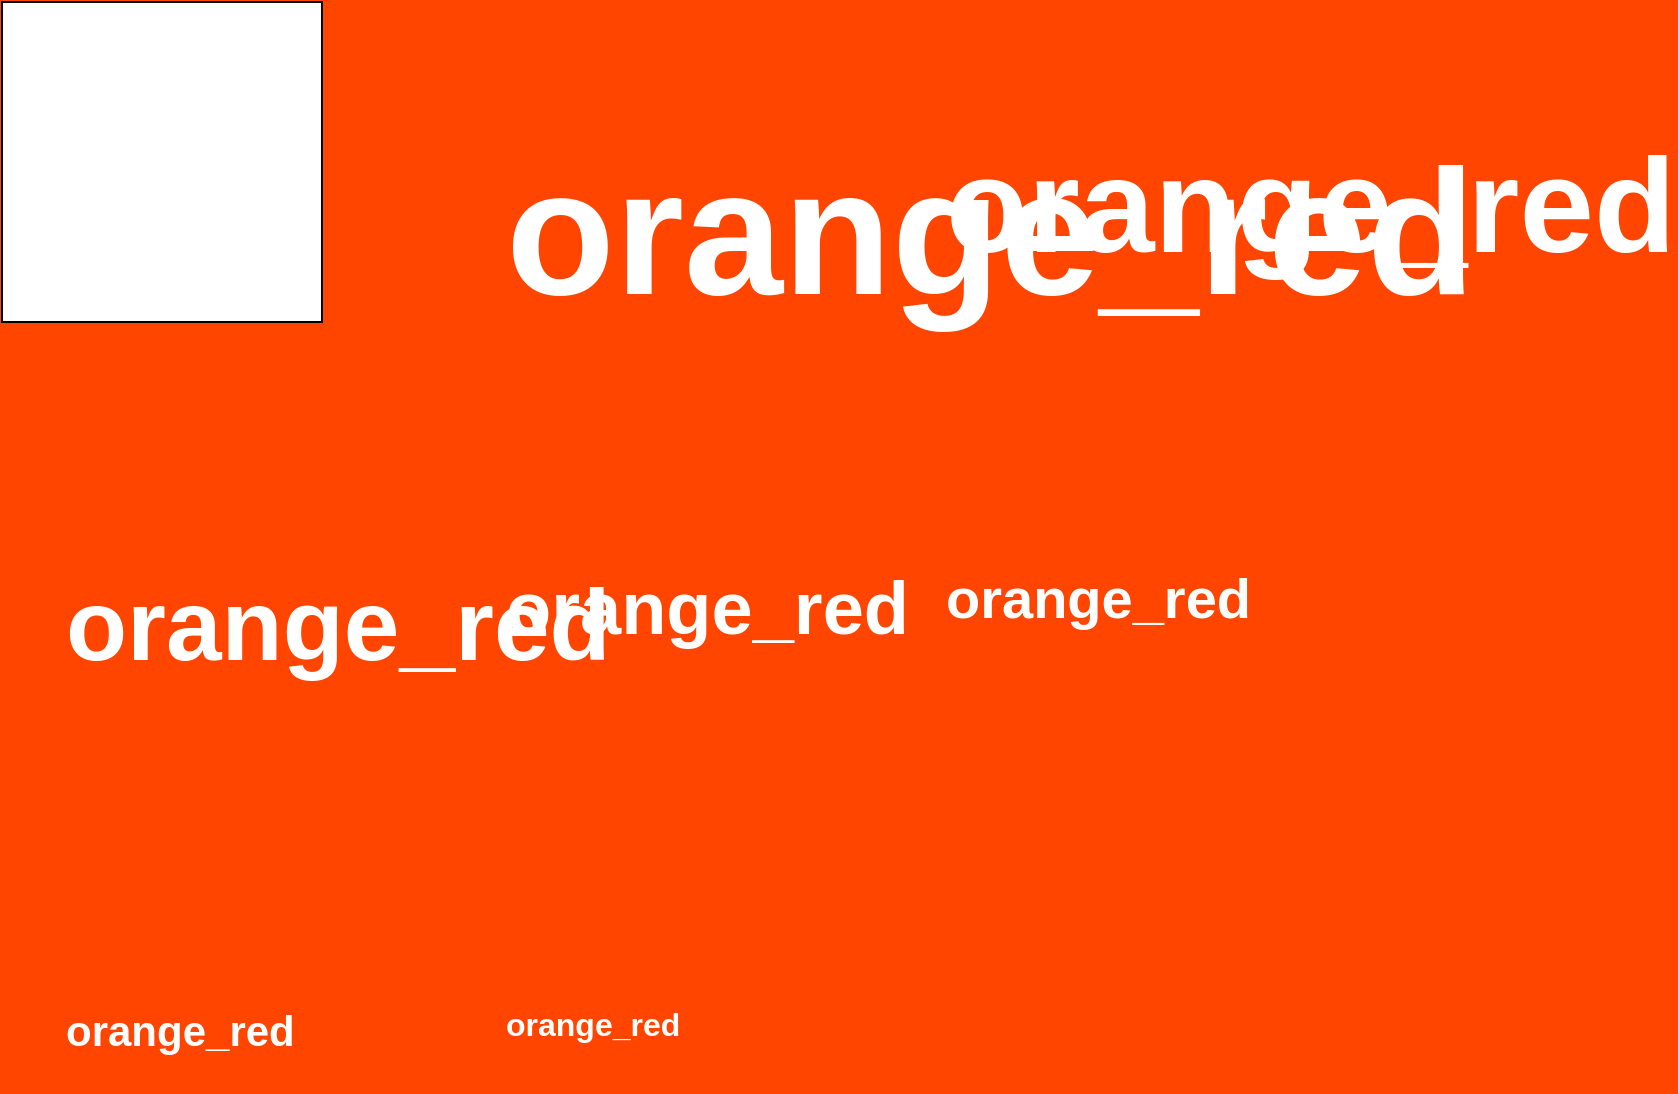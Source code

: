 <mxfile>
  <diagram id="oaX" name="orange_red">
    <mxGraphModel dx="0" dy="0" background="#FF4500" grid="0" gridSize="10" guides="1" tooltips="1" connect="1" arrows="1" fold="1" page="1" pageScale="1" pageWidth="1169" pageHeight="827" math="0" shadow="0">
      <root>
        <mxCell id="page_root_oaX" parent="oaX"/>
        <mxCell id="node_root_oaX" parent="page_root_oaX"/>
        <mxCell id="oaX-2" value="" style="whiteSpace=wrap;html=1;fillColor=#ffffff;strokeColor=#000000;fontColor=#000000" vertex="1" parent="node_root_oaX">
          <mxGeometry x="30" y="30" width="160" height="160" as="geometry"/>
        </mxCell>
        <mxCell id="oaX-3" value="orange_red" style="whiteSpace=wrap;html=1;fontColor=#FFFFFF;text;fontSize=89;fontStyle=1;fillColor=none" vertex="1" parent="node_root_oaX">
          <mxGeometry x="280" y="85" width="100" height="50" as="geometry"/>
        </mxCell>
        <mxCell id="oaX-4" value="orange_red" style="whiteSpace=wrap;html=1;fontColor=#FFFFFF;text;fontSize=67;fontStyle=1;fillColor=none" vertex="1" parent="node_root_oaX">
          <mxGeometry x="500" y="85" width="100" height="50" as="geometry"/>
        </mxCell>
        <mxCell id="oaX-5" value="orange_red" style="whiteSpace=wrap;html=1;fontColor=#FFFFFF;text;fontSize=50;fontStyle=1;fillColor=none" vertex="1" parent="node_root_oaX">
          <mxGeometry x="60" y="305" width="100" height="50" as="geometry"/>
        </mxCell>
        <mxCell id="oaX-6" value="orange_red" style="whiteSpace=wrap;html=1;fontColor=#FFFFFF;text;fontSize=37;fontStyle=1;fillColor=none" vertex="1" parent="node_root_oaX">
          <mxGeometry x="280" y="305" width="100" height="50" as="geometry"/>
        </mxCell>
        <mxCell id="oaX-7" value="orange_red" style="whiteSpace=wrap;html=1;fontColor=#FFFFFF;text;fontSize=28;fontStyle=1;fillColor=none" vertex="1" parent="node_root_oaX">
          <mxGeometry x="500" y="305" width="100" height="50" as="geometry"/>
        </mxCell>
        <mxCell id="oaX-8" value="orange_red" style="whiteSpace=wrap;html=1;fontColor=#FFFFFF;text;fontSize=21;fontStyle=1;fillColor=none" vertex="1" parent="node_root_oaX">
          <mxGeometry x="60" y="525" width="100" height="50" as="geometry"/>
        </mxCell>
        <mxCell id="oaX-9" value="orange_red" style="whiteSpace=wrap;html=1;fontColor=#FFFFFF;text;fontSize=16;fontStyle=1;fillColor=none" vertex="1" parent="node_root_oaX">
          <mxGeometry x="280" y="525" width="100" height="50" as="geometry"/>
        </mxCell>
      </root>
    </mxGraphModel>
  </diagram>
  <diagram id="4Hm" name="tomato">
    <mxGraphModel dx="0" dy="0" background="#FF6347" grid="0" gridSize="10" guides="1" tooltips="1" connect="1" arrows="1" fold="1" page="1" pageScale="1" pageWidth="1169" pageHeight="827" math="0" shadow="0">
      <root>
        <mxCell id="page_root_4Hm" parent="4Hm"/>
        <mxCell id="node_root_4Hm" parent="page_root_4Hm"/>
        <mxCell id="4Hm-2" value="" style="whiteSpace=wrap;html=1;fillColor=#ffffff;strokeColor=#000000;fontColor=#000000" vertex="1" parent="node_root_4Hm">
          <mxGeometry x="30" y="30" width="160" height="160" as="geometry"/>
        </mxCell>
        <mxCell id="4Hm-3" value="tomato" style="whiteSpace=wrap;html=1;fontColor=#FFFFFF;text;fontSize=89;fontStyle=1;fillColor=none" vertex="1" parent="node_root_4Hm">
          <mxGeometry x="280" y="85" width="100" height="50" as="geometry"/>
        </mxCell>
        <mxCell id="4Hm-4" value="tomato" style="whiteSpace=wrap;html=1;fontColor=#FFFFFF;text;fontSize=67;fontStyle=1;fillColor=none" vertex="1" parent="node_root_4Hm">
          <mxGeometry x="500" y="85" width="100" height="50" as="geometry"/>
        </mxCell>
        <mxCell id="4Hm-5" value="tomato" style="whiteSpace=wrap;html=1;fontColor=#FFFFFF;text;fontSize=50;fontStyle=1;fillColor=none" vertex="1" parent="node_root_4Hm">
          <mxGeometry x="60" y="305" width="100" height="50" as="geometry"/>
        </mxCell>
        <mxCell id="4Hm-6" value="tomato" style="whiteSpace=wrap;html=1;fontColor=#FFFFFF;text;fontSize=37;fontStyle=1;fillColor=none" vertex="1" parent="node_root_4Hm">
          <mxGeometry x="280" y="305" width="100" height="50" as="geometry"/>
        </mxCell>
        <mxCell id="4Hm-7" value="tomato" style="whiteSpace=wrap;html=1;fontColor=#FFFFFF;text;fontSize=28;fontStyle=1;fillColor=none" vertex="1" parent="node_root_4Hm">
          <mxGeometry x="500" y="305" width="100" height="50" as="geometry"/>
        </mxCell>
        <mxCell id="4Hm-8" value="tomato" style="whiteSpace=wrap;html=1;fontColor=#FFFFFF;text;fontSize=21;fontStyle=1;fillColor=none" vertex="1" parent="node_root_4Hm">
          <mxGeometry x="60" y="525" width="100" height="50" as="geometry"/>
        </mxCell>
        <mxCell id="4Hm-9" value="tomato" style="whiteSpace=wrap;html=1;fontColor=#FFFFFF;text;fontSize=16;fontStyle=1;fillColor=none" vertex="1" parent="node_root_4Hm">
          <mxGeometry x="280" y="525" width="100" height="50" as="geometry"/>
        </mxCell>
      </root>
    </mxGraphModel>
  </diagram>
  <diagram id="BJd" name="hot_pink">
    <mxGraphModel dx="0" dy="0" background="#FF69B4" grid="0" gridSize="10" guides="1" tooltips="1" connect="1" arrows="1" fold="1" page="1" pageScale="1" pageWidth="1169" pageHeight="827" math="0" shadow="0">
      <root>
        <mxCell id="page_root_BJd" parent="BJd"/>
        <mxCell id="node_root_BJd" parent="page_root_BJd"/>
        <mxCell id="BJd-2" value="" style="whiteSpace=wrap;html=1;fillColor=#ffffff;strokeColor=#000000;fontColor=#000000" vertex="1" parent="node_root_BJd">
          <mxGeometry x="30" y="30" width="160" height="160" as="geometry"/>
        </mxCell>
        <mxCell id="BJd-3" value="hot_pink" style="whiteSpace=wrap;html=1;fontColor=#1F2D3D;text;fontSize=89;fontStyle=1;fillColor=none" vertex="1" parent="node_root_BJd">
          <mxGeometry x="280" y="85" width="100" height="50" as="geometry"/>
        </mxCell>
        <mxCell id="BJd-4" value="hot_pink" style="whiteSpace=wrap;html=1;fontColor=#1F2D3D;text;fontSize=67;fontStyle=1;fillColor=none" vertex="1" parent="node_root_BJd">
          <mxGeometry x="500" y="85" width="100" height="50" as="geometry"/>
        </mxCell>
        <mxCell id="BJd-5" value="hot_pink" style="whiteSpace=wrap;html=1;fontColor=#1F2D3D;text;fontSize=50;fontStyle=1;fillColor=none" vertex="1" parent="node_root_BJd">
          <mxGeometry x="60" y="305" width="100" height="50" as="geometry"/>
        </mxCell>
        <mxCell id="BJd-6" value="hot_pink" style="whiteSpace=wrap;html=1;fontColor=#1F2D3D;text;fontSize=37;fontStyle=1;fillColor=none" vertex="1" parent="node_root_BJd">
          <mxGeometry x="280" y="305" width="100" height="50" as="geometry"/>
        </mxCell>
        <mxCell id="BJd-7" value="hot_pink" style="whiteSpace=wrap;html=1;fontColor=#1F2D3D;text;fontSize=28;fontStyle=1;fillColor=none" vertex="1" parent="node_root_BJd">
          <mxGeometry x="500" y="305" width="100" height="50" as="geometry"/>
        </mxCell>
        <mxCell id="BJd-8" value="hot_pink" style="whiteSpace=wrap;html=1;fontColor=#1F2D3D;text;fontSize=21;fontStyle=1;fillColor=none" vertex="1" parent="node_root_BJd">
          <mxGeometry x="60" y="525" width="100" height="50" as="geometry"/>
        </mxCell>
        <mxCell id="BJd-9" value="hot_pink" style="whiteSpace=wrap;html=1;fontColor=#1F2D3D;text;fontSize=16;fontStyle=1;fillColor=none" vertex="1" parent="node_root_BJd">
          <mxGeometry x="280" y="525" width="100" height="50" as="geometry"/>
        </mxCell>
      </root>
    </mxGraphModel>
  </diagram>
  <diagram id="Llu" name="coral">
    <mxGraphModel dx="0" dy="0" background="#FF7F50" grid="0" gridSize="10" guides="1" tooltips="1" connect="1" arrows="1" fold="1" page="1" pageScale="1" pageWidth="1169" pageHeight="827" math="0" shadow="0">
      <root>
        <mxCell id="page_root_Llu" parent="Llu"/>
        <mxCell id="node_root_Llu" parent="page_root_Llu"/>
        <mxCell id="Llu-2" value="" style="whiteSpace=wrap;html=1;fillColor=#ffffff;strokeColor=#000000;fontColor=#000000" vertex="1" parent="node_root_Llu">
          <mxGeometry x="30" y="30" width="160" height="160" as="geometry"/>
        </mxCell>
        <mxCell id="Llu-3" value="coral" style="whiteSpace=wrap;html=1;fontColor=#1F2D3D;text;fontSize=89;fontStyle=1;fillColor=none" vertex="1" parent="node_root_Llu">
          <mxGeometry x="280" y="85" width="100" height="50" as="geometry"/>
        </mxCell>
        <mxCell id="Llu-4" value="coral" style="whiteSpace=wrap;html=1;fontColor=#1F2D3D;text;fontSize=67;fontStyle=1;fillColor=none" vertex="1" parent="node_root_Llu">
          <mxGeometry x="500" y="85" width="100" height="50" as="geometry"/>
        </mxCell>
        <mxCell id="Llu-5" value="coral" style="whiteSpace=wrap;html=1;fontColor=#1F2D3D;text;fontSize=50;fontStyle=1;fillColor=none" vertex="1" parent="node_root_Llu">
          <mxGeometry x="60" y="305" width="100" height="50" as="geometry"/>
        </mxCell>
        <mxCell id="Llu-6" value="coral" style="whiteSpace=wrap;html=1;fontColor=#1F2D3D;text;fontSize=37;fontStyle=1;fillColor=none" vertex="1" parent="node_root_Llu">
          <mxGeometry x="280" y="305" width="100" height="50" as="geometry"/>
        </mxCell>
        <mxCell id="Llu-7" value="coral" style="whiteSpace=wrap;html=1;fontColor=#1F2D3D;text;fontSize=28;fontStyle=1;fillColor=none" vertex="1" parent="node_root_Llu">
          <mxGeometry x="500" y="305" width="100" height="50" as="geometry"/>
        </mxCell>
        <mxCell id="Llu-8" value="coral" style="whiteSpace=wrap;html=1;fontColor=#1F2D3D;text;fontSize=21;fontStyle=1;fillColor=none" vertex="1" parent="node_root_Llu">
          <mxGeometry x="60" y="525" width="100" height="50" as="geometry"/>
        </mxCell>
        <mxCell id="Llu-9" value="coral" style="whiteSpace=wrap;html=1;fontColor=#1F2D3D;text;fontSize=16;fontStyle=1;fillColor=none" vertex="1" parent="node_root_Llu">
          <mxGeometry x="280" y="525" width="100" height="50" as="geometry"/>
        </mxCell>
      </root>
    </mxGraphModel>
  </diagram>
  <diagram id="zty" name="dark_orange">
    <mxGraphModel dx="0" dy="0" background="#FF8C00" grid="0" gridSize="10" guides="1" tooltips="1" connect="1" arrows="1" fold="1" page="1" pageScale="1" pageWidth="1169" pageHeight="827" math="0" shadow="0">
      <root>
        <mxCell id="page_root_zty" parent="zty"/>
        <mxCell id="node_root_zty" parent="page_root_zty"/>
        <mxCell id="zty-2" value="" style="whiteSpace=wrap;html=1;fillColor=#ffffff;strokeColor=#000000;fontColor=#000000" vertex="1" parent="node_root_zty">
          <mxGeometry x="30" y="30" width="160" height="160" as="geometry"/>
        </mxCell>
        <mxCell id="zty-3" value="dark_orange" style="whiteSpace=wrap;html=1;fontColor=#1F2D3D;text;fontSize=89;fontStyle=1;fillColor=none" vertex="1" parent="node_root_zty">
          <mxGeometry x="280" y="85" width="100" height="50" as="geometry"/>
        </mxCell>
        <mxCell id="zty-4" value="dark_orange" style="whiteSpace=wrap;html=1;fontColor=#1F2D3D;text;fontSize=67;fontStyle=1;fillColor=none" vertex="1" parent="node_root_zty">
          <mxGeometry x="500" y="85" width="100" height="50" as="geometry"/>
        </mxCell>
        <mxCell id="zty-5" value="dark_orange" style="whiteSpace=wrap;html=1;fontColor=#1F2D3D;text;fontSize=50;fontStyle=1;fillColor=none" vertex="1" parent="node_root_zty">
          <mxGeometry x="60" y="305" width="100" height="50" as="geometry"/>
        </mxCell>
        <mxCell id="zty-6" value="dark_orange" style="whiteSpace=wrap;html=1;fontColor=#1F2D3D;text;fontSize=37;fontStyle=1;fillColor=none" vertex="1" parent="node_root_zty">
          <mxGeometry x="280" y="305" width="100" height="50" as="geometry"/>
        </mxCell>
        <mxCell id="zty-7" value="dark_orange" style="whiteSpace=wrap;html=1;fontColor=#1F2D3D;text;fontSize=28;fontStyle=1;fillColor=none" vertex="1" parent="node_root_zty">
          <mxGeometry x="500" y="305" width="100" height="50" as="geometry"/>
        </mxCell>
        <mxCell id="zty-8" value="dark_orange" style="whiteSpace=wrap;html=1;fontColor=#1F2D3D;text;fontSize=21;fontStyle=1;fillColor=none" vertex="1" parent="node_root_zty">
          <mxGeometry x="60" y="525" width="100" height="50" as="geometry"/>
        </mxCell>
        <mxCell id="zty-9" value="dark_orange" style="whiteSpace=wrap;html=1;fontColor=#1F2D3D;text;fontSize=16;fontStyle=1;fillColor=none" vertex="1" parent="node_root_zty">
          <mxGeometry x="280" y="525" width="100" height="50" as="geometry"/>
        </mxCell>
      </root>
    </mxGraphModel>
  </diagram>
  <diagram id="ghJ" name="light_salmon">
    <mxGraphModel dx="0" dy="0" background="#FFA07A" grid="0" gridSize="10" guides="1" tooltips="1" connect="1" arrows="1" fold="1" page="1" pageScale="1" pageWidth="1169" pageHeight="827" math="0" shadow="0">
      <root>
        <mxCell id="page_root_ghJ" parent="ghJ"/>
        <mxCell id="node_root_ghJ" parent="page_root_ghJ"/>
        <mxCell id="ghJ-2" value="" style="whiteSpace=wrap;html=1;fillColor=#ffffff;strokeColor=#000000;fontColor=#000000" vertex="1" parent="node_root_ghJ">
          <mxGeometry x="30" y="30" width="160" height="160" as="geometry"/>
        </mxCell>
        <mxCell id="ghJ-3" value="light_salmon" style="whiteSpace=wrap;html=1;fontColor=#1F2D3D;text;fontSize=89;fontStyle=1;fillColor=none" vertex="1" parent="node_root_ghJ">
          <mxGeometry x="280" y="85" width="100" height="50" as="geometry"/>
        </mxCell>
        <mxCell id="ghJ-4" value="light_salmon" style="whiteSpace=wrap;html=1;fontColor=#1F2D3D;text;fontSize=67;fontStyle=1;fillColor=none" vertex="1" parent="node_root_ghJ">
          <mxGeometry x="500" y="85" width="100" height="50" as="geometry"/>
        </mxCell>
        <mxCell id="ghJ-5" value="light_salmon" style="whiteSpace=wrap;html=1;fontColor=#1F2D3D;text;fontSize=50;fontStyle=1;fillColor=none" vertex="1" parent="node_root_ghJ">
          <mxGeometry x="60" y="305" width="100" height="50" as="geometry"/>
        </mxCell>
        <mxCell id="ghJ-6" value="light_salmon" style="whiteSpace=wrap;html=1;fontColor=#1F2D3D;text;fontSize=37;fontStyle=1;fillColor=none" vertex="1" parent="node_root_ghJ">
          <mxGeometry x="280" y="305" width="100" height="50" as="geometry"/>
        </mxCell>
        <mxCell id="ghJ-7" value="light_salmon" style="whiteSpace=wrap;html=1;fontColor=#1F2D3D;text;fontSize=28;fontStyle=1;fillColor=none" vertex="1" parent="node_root_ghJ">
          <mxGeometry x="500" y="305" width="100" height="50" as="geometry"/>
        </mxCell>
        <mxCell id="ghJ-8" value="light_salmon" style="whiteSpace=wrap;html=1;fontColor=#1F2D3D;text;fontSize=21;fontStyle=1;fillColor=none" vertex="1" parent="node_root_ghJ">
          <mxGeometry x="60" y="525" width="100" height="50" as="geometry"/>
        </mxCell>
        <mxCell id="ghJ-9" value="light_salmon" style="whiteSpace=wrap;html=1;fontColor=#1F2D3D;text;fontSize=16;fontStyle=1;fillColor=none" vertex="1" parent="node_root_ghJ">
          <mxGeometry x="280" y="525" width="100" height="50" as="geometry"/>
        </mxCell>
      </root>
    </mxGraphModel>
  </diagram>
  <diagram id="9f7" name="orange">
    <mxGraphModel dx="0" dy="0" background="#FFA500" grid="0" gridSize="10" guides="1" tooltips="1" connect="1" arrows="1" fold="1" page="1" pageScale="1" pageWidth="1169" pageHeight="827" math="0" shadow="0">
      <root>
        <mxCell id="page_root_9f7" parent="9f7"/>
        <mxCell id="node_root_9f7" parent="page_root_9f7"/>
        <mxCell id="9f7-2" value="" style="whiteSpace=wrap;html=1;fillColor=#ffffff;strokeColor=#000000;fontColor=#000000" vertex="1" parent="node_root_9f7">
          <mxGeometry x="30" y="30" width="160" height="160" as="geometry"/>
        </mxCell>
        <mxCell id="9f7-3" value="orange" style="whiteSpace=wrap;html=1;fontColor=#1F2D3D;text;fontSize=89;fontStyle=1;fillColor=none" vertex="1" parent="node_root_9f7">
          <mxGeometry x="280" y="85" width="100" height="50" as="geometry"/>
        </mxCell>
        <mxCell id="9f7-4" value="orange" style="whiteSpace=wrap;html=1;fontColor=#1F2D3D;text;fontSize=67;fontStyle=1;fillColor=none" vertex="1" parent="node_root_9f7">
          <mxGeometry x="500" y="85" width="100" height="50" as="geometry"/>
        </mxCell>
        <mxCell id="9f7-5" value="orange" style="whiteSpace=wrap;html=1;fontColor=#1F2D3D;text;fontSize=50;fontStyle=1;fillColor=none" vertex="1" parent="node_root_9f7">
          <mxGeometry x="60" y="305" width="100" height="50" as="geometry"/>
        </mxCell>
        <mxCell id="9f7-6" value="orange" style="whiteSpace=wrap;html=1;fontColor=#1F2D3D;text;fontSize=37;fontStyle=1;fillColor=none" vertex="1" parent="node_root_9f7">
          <mxGeometry x="280" y="305" width="100" height="50" as="geometry"/>
        </mxCell>
        <mxCell id="9f7-7" value="orange" style="whiteSpace=wrap;html=1;fontColor=#1F2D3D;text;fontSize=28;fontStyle=1;fillColor=none" vertex="1" parent="node_root_9f7">
          <mxGeometry x="500" y="305" width="100" height="50" as="geometry"/>
        </mxCell>
        <mxCell id="9f7-8" value="orange" style="whiteSpace=wrap;html=1;fontColor=#1F2D3D;text;fontSize=21;fontStyle=1;fillColor=none" vertex="1" parent="node_root_9f7">
          <mxGeometry x="60" y="525" width="100" height="50" as="geometry"/>
        </mxCell>
        <mxCell id="9f7-9" value="orange" style="whiteSpace=wrap;html=1;fontColor=#1F2D3D;text;fontSize=16;fontStyle=1;fillColor=none" vertex="1" parent="node_root_9f7">
          <mxGeometry x="280" y="525" width="100" height="50" as="geometry"/>
        </mxCell>
      </root>
    </mxGraphModel>
  </diagram>
  <diagram id="9Lg" name="light_pink">
    <mxGraphModel dx="0" dy="0" background="#FFB6C1" grid="0" gridSize="10" guides="1" tooltips="1" connect="1" arrows="1" fold="1" page="1" pageScale="1" pageWidth="1169" pageHeight="827" math="0" shadow="0">
      <root>
        <mxCell id="page_root_9Lg" parent="9Lg"/>
        <mxCell id="node_root_9Lg" parent="page_root_9Lg"/>
        <mxCell id="9Lg-2" value="" style="whiteSpace=wrap;html=1;fillColor=#ffffff;strokeColor=#000000;fontColor=#000000" vertex="1" parent="node_root_9Lg">
          <mxGeometry x="30" y="30" width="160" height="160" as="geometry"/>
        </mxCell>
        <mxCell id="9Lg-3" value="light_pink" style="whiteSpace=wrap;html=1;fontColor=#1F2D3D;text;fontSize=89;fontStyle=1;fillColor=none" vertex="1" parent="node_root_9Lg">
          <mxGeometry x="280" y="85" width="100" height="50" as="geometry"/>
        </mxCell>
        <mxCell id="9Lg-4" value="light_pink" style="whiteSpace=wrap;html=1;fontColor=#1F2D3D;text;fontSize=67;fontStyle=1;fillColor=none" vertex="1" parent="node_root_9Lg">
          <mxGeometry x="500" y="85" width="100" height="50" as="geometry"/>
        </mxCell>
        <mxCell id="9Lg-5" value="light_pink" style="whiteSpace=wrap;html=1;fontColor=#1F2D3D;text;fontSize=50;fontStyle=1;fillColor=none" vertex="1" parent="node_root_9Lg">
          <mxGeometry x="60" y="305" width="100" height="50" as="geometry"/>
        </mxCell>
        <mxCell id="9Lg-6" value="light_pink" style="whiteSpace=wrap;html=1;fontColor=#1F2D3D;text;fontSize=37;fontStyle=1;fillColor=none" vertex="1" parent="node_root_9Lg">
          <mxGeometry x="280" y="305" width="100" height="50" as="geometry"/>
        </mxCell>
        <mxCell id="9Lg-7" value="light_pink" style="whiteSpace=wrap;html=1;fontColor=#1F2D3D;text;fontSize=28;fontStyle=1;fillColor=none" vertex="1" parent="node_root_9Lg">
          <mxGeometry x="500" y="305" width="100" height="50" as="geometry"/>
        </mxCell>
        <mxCell id="9Lg-8" value="light_pink" style="whiteSpace=wrap;html=1;fontColor=#1F2D3D;text;fontSize=21;fontStyle=1;fillColor=none" vertex="1" parent="node_root_9Lg">
          <mxGeometry x="60" y="525" width="100" height="50" as="geometry"/>
        </mxCell>
        <mxCell id="9Lg-9" value="light_pink" style="whiteSpace=wrap;html=1;fontColor=#1F2D3D;text;fontSize=16;fontStyle=1;fillColor=none" vertex="1" parent="node_root_9Lg">
          <mxGeometry x="280" y="525" width="100" height="50" as="geometry"/>
        </mxCell>
      </root>
    </mxGraphModel>
  </diagram>
  <diagram id="23m" name="pink">
    <mxGraphModel dx="0" dy="0" background="#FFC0CB" grid="0" gridSize="10" guides="1" tooltips="1" connect="1" arrows="1" fold="1" page="1" pageScale="1" pageWidth="1169" pageHeight="827" math="0" shadow="0">
      <root>
        <mxCell id="page_root_23m" parent="23m"/>
        <mxCell id="node_root_23m" parent="page_root_23m"/>
        <mxCell id="23m-2" value="" style="whiteSpace=wrap;html=1;fillColor=#ffffff;strokeColor=#000000;fontColor=#000000" vertex="1" parent="node_root_23m">
          <mxGeometry x="30" y="30" width="160" height="160" as="geometry"/>
        </mxCell>
        <mxCell id="23m-3" value="pink" style="whiteSpace=wrap;html=1;fontColor=#1F2D3D;text;fontSize=89;fontStyle=1;fillColor=none" vertex="1" parent="node_root_23m">
          <mxGeometry x="280" y="85" width="100" height="50" as="geometry"/>
        </mxCell>
        <mxCell id="23m-4" value="pink" style="whiteSpace=wrap;html=1;fontColor=#1F2D3D;text;fontSize=67;fontStyle=1;fillColor=none" vertex="1" parent="node_root_23m">
          <mxGeometry x="500" y="85" width="100" height="50" as="geometry"/>
        </mxCell>
        <mxCell id="23m-5" value="pink" style="whiteSpace=wrap;html=1;fontColor=#1F2D3D;text;fontSize=50;fontStyle=1;fillColor=none" vertex="1" parent="node_root_23m">
          <mxGeometry x="60" y="305" width="100" height="50" as="geometry"/>
        </mxCell>
        <mxCell id="23m-6" value="pink" style="whiteSpace=wrap;html=1;fontColor=#1F2D3D;text;fontSize=37;fontStyle=1;fillColor=none" vertex="1" parent="node_root_23m">
          <mxGeometry x="280" y="305" width="100" height="50" as="geometry"/>
        </mxCell>
        <mxCell id="23m-7" value="pink" style="whiteSpace=wrap;html=1;fontColor=#1F2D3D;text;fontSize=28;fontStyle=1;fillColor=none" vertex="1" parent="node_root_23m">
          <mxGeometry x="500" y="305" width="100" height="50" as="geometry"/>
        </mxCell>
        <mxCell id="23m-8" value="pink" style="whiteSpace=wrap;html=1;fontColor=#1F2D3D;text;fontSize=21;fontStyle=1;fillColor=none" vertex="1" parent="node_root_23m">
          <mxGeometry x="60" y="525" width="100" height="50" as="geometry"/>
        </mxCell>
        <mxCell id="23m-9" value="pink" style="whiteSpace=wrap;html=1;fontColor=#1F2D3D;text;fontSize=16;fontStyle=1;fillColor=none" vertex="1" parent="node_root_23m">
          <mxGeometry x="280" y="525" width="100" height="50" as="geometry"/>
        </mxCell>
      </root>
    </mxGraphModel>
  </diagram>
  <diagram id="gPD" name="gold">
    <mxGraphModel dx="0" dy="0" background="#FFD700" grid="0" gridSize="10" guides="1" tooltips="1" connect="1" arrows="1" fold="1" page="1" pageScale="1" pageWidth="1169" pageHeight="827" math="0" shadow="0">
      <root>
        <mxCell id="page_root_gPD" parent="gPD"/>
        <mxCell id="node_root_gPD" parent="page_root_gPD"/>
        <mxCell id="gPD-2" value="" style="whiteSpace=wrap;html=1;fillColor=#ffffff;strokeColor=#000000;fontColor=#000000" vertex="1" parent="node_root_gPD">
          <mxGeometry x="30" y="30" width="160" height="160" as="geometry"/>
        </mxCell>
        <mxCell id="gPD-3" value="gold" style="whiteSpace=wrap;html=1;fontColor=#1F2D3D;text;fontSize=89;fontStyle=1;fillColor=none" vertex="1" parent="node_root_gPD">
          <mxGeometry x="280" y="85" width="100" height="50" as="geometry"/>
        </mxCell>
        <mxCell id="gPD-4" value="gold" style="whiteSpace=wrap;html=1;fontColor=#1F2D3D;text;fontSize=67;fontStyle=1;fillColor=none" vertex="1" parent="node_root_gPD">
          <mxGeometry x="500" y="85" width="100" height="50" as="geometry"/>
        </mxCell>
        <mxCell id="gPD-5" value="gold" style="whiteSpace=wrap;html=1;fontColor=#1F2D3D;text;fontSize=50;fontStyle=1;fillColor=none" vertex="1" parent="node_root_gPD">
          <mxGeometry x="60" y="305" width="100" height="50" as="geometry"/>
        </mxCell>
        <mxCell id="gPD-6" value="gold" style="whiteSpace=wrap;html=1;fontColor=#1F2D3D;text;fontSize=37;fontStyle=1;fillColor=none" vertex="1" parent="node_root_gPD">
          <mxGeometry x="280" y="305" width="100" height="50" as="geometry"/>
        </mxCell>
        <mxCell id="gPD-7" value="gold" style="whiteSpace=wrap;html=1;fontColor=#1F2D3D;text;fontSize=28;fontStyle=1;fillColor=none" vertex="1" parent="node_root_gPD">
          <mxGeometry x="500" y="305" width="100" height="50" as="geometry"/>
        </mxCell>
        <mxCell id="gPD-8" value="gold" style="whiteSpace=wrap;html=1;fontColor=#1F2D3D;text;fontSize=21;fontStyle=1;fillColor=none" vertex="1" parent="node_root_gPD">
          <mxGeometry x="60" y="525" width="100" height="50" as="geometry"/>
        </mxCell>
        <mxCell id="gPD-9" value="gold" style="whiteSpace=wrap;html=1;fontColor=#1F2D3D;text;fontSize=16;fontStyle=1;fillColor=none" vertex="1" parent="node_root_gPD">
          <mxGeometry x="280" y="525" width="100" height="50" as="geometry"/>
        </mxCell>
      </root>
    </mxGraphModel>
  </diagram>
  <diagram id="TRE" name="peach_puff">
    <mxGraphModel dx="0" dy="0" background="#FFDAB9" grid="0" gridSize="10" guides="1" tooltips="1" connect="1" arrows="1" fold="1" page="1" pageScale="1" pageWidth="1169" pageHeight="827" math="0" shadow="0">
      <root>
        <mxCell id="page_root_TRE" parent="TRE"/>
        <mxCell id="node_root_TRE" parent="page_root_TRE"/>
        <mxCell id="TRE-2" value="" style="whiteSpace=wrap;html=1;fillColor=#ffffff;strokeColor=#000000;fontColor=#000000" vertex="1" parent="node_root_TRE">
          <mxGeometry x="30" y="30" width="160" height="160" as="geometry"/>
        </mxCell>
        <mxCell id="TRE-3" value="peach_puff" style="whiteSpace=wrap;html=1;fontColor=#1F2D3D;text;fontSize=89;fontStyle=1;fillColor=none" vertex="1" parent="node_root_TRE">
          <mxGeometry x="280" y="85" width="100" height="50" as="geometry"/>
        </mxCell>
        <mxCell id="TRE-4" value="peach_puff" style="whiteSpace=wrap;html=1;fontColor=#1F2D3D;text;fontSize=67;fontStyle=1;fillColor=none" vertex="1" parent="node_root_TRE">
          <mxGeometry x="500" y="85" width="100" height="50" as="geometry"/>
        </mxCell>
        <mxCell id="TRE-5" value="peach_puff" style="whiteSpace=wrap;html=1;fontColor=#1F2D3D;text;fontSize=50;fontStyle=1;fillColor=none" vertex="1" parent="node_root_TRE">
          <mxGeometry x="60" y="305" width="100" height="50" as="geometry"/>
        </mxCell>
        <mxCell id="TRE-6" value="peach_puff" style="whiteSpace=wrap;html=1;fontColor=#1F2D3D;text;fontSize=37;fontStyle=1;fillColor=none" vertex="1" parent="node_root_TRE">
          <mxGeometry x="280" y="305" width="100" height="50" as="geometry"/>
        </mxCell>
        <mxCell id="TRE-7" value="peach_puff" style="whiteSpace=wrap;html=1;fontColor=#1F2D3D;text;fontSize=28;fontStyle=1;fillColor=none" vertex="1" parent="node_root_TRE">
          <mxGeometry x="500" y="305" width="100" height="50" as="geometry"/>
        </mxCell>
        <mxCell id="TRE-8" value="peach_puff" style="whiteSpace=wrap;html=1;fontColor=#1F2D3D;text;fontSize=21;fontStyle=1;fillColor=none" vertex="1" parent="node_root_TRE">
          <mxGeometry x="60" y="525" width="100" height="50" as="geometry"/>
        </mxCell>
        <mxCell id="TRE-9" value="peach_puff" style="whiteSpace=wrap;html=1;fontColor=#1F2D3D;text;fontSize=16;fontStyle=1;fillColor=none" vertex="1" parent="node_root_TRE">
          <mxGeometry x="280" y="525" width="100" height="50" as="geometry"/>
        </mxCell>
      </root>
    </mxGraphModel>
  </diagram>
  <diagram id="pJC" name="navajo_white">
    <mxGraphModel dx="0" dy="0" background="#FFDEAD" grid="0" gridSize="10" guides="1" tooltips="1" connect="1" arrows="1" fold="1" page="1" pageScale="1" pageWidth="1169" pageHeight="827" math="0" shadow="0">
      <root>
        <mxCell id="page_root_pJC" parent="pJC"/>
        <mxCell id="node_root_pJC" parent="page_root_pJC"/>
        <mxCell id="pJC-2" value="" style="whiteSpace=wrap;html=1;fillColor=#ffffff;strokeColor=#000000;fontColor=#000000" vertex="1" parent="node_root_pJC">
          <mxGeometry x="30" y="30" width="160" height="160" as="geometry"/>
        </mxCell>
        <mxCell id="pJC-3" value="navajo_white" style="whiteSpace=wrap;html=1;fontColor=#1F2D3D;text;fontSize=89;fontStyle=1;fillColor=none" vertex="1" parent="node_root_pJC">
          <mxGeometry x="280" y="85" width="100" height="50" as="geometry"/>
        </mxCell>
        <mxCell id="pJC-4" value="navajo_white" style="whiteSpace=wrap;html=1;fontColor=#1F2D3D;text;fontSize=67;fontStyle=1;fillColor=none" vertex="1" parent="node_root_pJC">
          <mxGeometry x="500" y="85" width="100" height="50" as="geometry"/>
        </mxCell>
        <mxCell id="pJC-5" value="navajo_white" style="whiteSpace=wrap;html=1;fontColor=#1F2D3D;text;fontSize=50;fontStyle=1;fillColor=none" vertex="1" parent="node_root_pJC">
          <mxGeometry x="60" y="305" width="100" height="50" as="geometry"/>
        </mxCell>
        <mxCell id="pJC-6" value="navajo_white" style="whiteSpace=wrap;html=1;fontColor=#1F2D3D;text;fontSize=37;fontStyle=1;fillColor=none" vertex="1" parent="node_root_pJC">
          <mxGeometry x="280" y="305" width="100" height="50" as="geometry"/>
        </mxCell>
        <mxCell id="pJC-7" value="navajo_white" style="whiteSpace=wrap;html=1;fontColor=#1F2D3D;text;fontSize=28;fontStyle=1;fillColor=none" vertex="1" parent="node_root_pJC">
          <mxGeometry x="500" y="305" width="100" height="50" as="geometry"/>
        </mxCell>
        <mxCell id="pJC-8" value="navajo_white" style="whiteSpace=wrap;html=1;fontColor=#1F2D3D;text;fontSize=21;fontStyle=1;fillColor=none" vertex="1" parent="node_root_pJC">
          <mxGeometry x="60" y="525" width="100" height="50" as="geometry"/>
        </mxCell>
        <mxCell id="pJC-9" value="navajo_white" style="whiteSpace=wrap;html=1;fontColor=#1F2D3D;text;fontSize=16;fontStyle=1;fillColor=none" vertex="1" parent="node_root_pJC">
          <mxGeometry x="280" y="525" width="100" height="50" as="geometry"/>
        </mxCell>
      </root>
    </mxGraphModel>
  </diagram>
  <diagram id="Qta" name="moccasin">
    <mxGraphModel dx="0" dy="0" background="#FFE4B5" grid="0" gridSize="10" guides="1" tooltips="1" connect="1" arrows="1" fold="1" page="1" pageScale="1" pageWidth="1169" pageHeight="827" math="0" shadow="0">
      <root>
        <mxCell id="page_root_Qta" parent="Qta"/>
        <mxCell id="node_root_Qta" parent="page_root_Qta"/>
        <mxCell id="Qta-2" value="" style="whiteSpace=wrap;html=1;fillColor=#ffffff;strokeColor=#000000;fontColor=#000000" vertex="1" parent="node_root_Qta">
          <mxGeometry x="30" y="30" width="160" height="160" as="geometry"/>
        </mxCell>
        <mxCell id="Qta-3" value="moccasin" style="whiteSpace=wrap;html=1;fontColor=#1F2D3D;text;fontSize=89;fontStyle=1;fillColor=none" vertex="1" parent="node_root_Qta">
          <mxGeometry x="280" y="85" width="100" height="50" as="geometry"/>
        </mxCell>
        <mxCell id="Qta-4" value="moccasin" style="whiteSpace=wrap;html=1;fontColor=#1F2D3D;text;fontSize=67;fontStyle=1;fillColor=none" vertex="1" parent="node_root_Qta">
          <mxGeometry x="500" y="85" width="100" height="50" as="geometry"/>
        </mxCell>
        <mxCell id="Qta-5" value="moccasin" style="whiteSpace=wrap;html=1;fontColor=#1F2D3D;text;fontSize=50;fontStyle=1;fillColor=none" vertex="1" parent="node_root_Qta">
          <mxGeometry x="60" y="305" width="100" height="50" as="geometry"/>
        </mxCell>
        <mxCell id="Qta-6" value="moccasin" style="whiteSpace=wrap;html=1;fontColor=#1F2D3D;text;fontSize=37;fontStyle=1;fillColor=none" vertex="1" parent="node_root_Qta">
          <mxGeometry x="280" y="305" width="100" height="50" as="geometry"/>
        </mxCell>
        <mxCell id="Qta-7" value="moccasin" style="whiteSpace=wrap;html=1;fontColor=#1F2D3D;text;fontSize=28;fontStyle=1;fillColor=none" vertex="1" parent="node_root_Qta">
          <mxGeometry x="500" y="305" width="100" height="50" as="geometry"/>
        </mxCell>
        <mxCell id="Qta-8" value="moccasin" style="whiteSpace=wrap;html=1;fontColor=#1F2D3D;text;fontSize=21;fontStyle=1;fillColor=none" vertex="1" parent="node_root_Qta">
          <mxGeometry x="60" y="525" width="100" height="50" as="geometry"/>
        </mxCell>
        <mxCell id="Qta-9" value="moccasin" style="whiteSpace=wrap;html=1;fontColor=#1F2D3D;text;fontSize=16;fontStyle=1;fillColor=none" vertex="1" parent="node_root_Qta">
          <mxGeometry x="280" y="525" width="100" height="50" as="geometry"/>
        </mxCell>
      </root>
    </mxGraphModel>
  </diagram>
  <diagram id="ya0" name="bisque">
    <mxGraphModel dx="0" dy="0" background="#FFE4C4" grid="0" gridSize="10" guides="1" tooltips="1" connect="1" arrows="1" fold="1" page="1" pageScale="1" pageWidth="1169" pageHeight="827" math="0" shadow="0">
      <root>
        <mxCell id="page_root_ya0" parent="ya0"/>
        <mxCell id="node_root_ya0" parent="page_root_ya0"/>
        <mxCell id="ya0-2" value="" style="whiteSpace=wrap;html=1;fillColor=#ffffff;strokeColor=#000000;fontColor=#000000" vertex="1" parent="node_root_ya0">
          <mxGeometry x="30" y="30" width="160" height="160" as="geometry"/>
        </mxCell>
        <mxCell id="ya0-3" value="bisque" style="whiteSpace=wrap;html=1;fontColor=#1F2D3D;text;fontSize=89;fontStyle=1;fillColor=none" vertex="1" parent="node_root_ya0">
          <mxGeometry x="280" y="85" width="100" height="50" as="geometry"/>
        </mxCell>
        <mxCell id="ya0-4" value="bisque" style="whiteSpace=wrap;html=1;fontColor=#1F2D3D;text;fontSize=67;fontStyle=1;fillColor=none" vertex="1" parent="node_root_ya0">
          <mxGeometry x="500" y="85" width="100" height="50" as="geometry"/>
        </mxCell>
        <mxCell id="ya0-5" value="bisque" style="whiteSpace=wrap;html=1;fontColor=#1F2D3D;text;fontSize=50;fontStyle=1;fillColor=none" vertex="1" parent="node_root_ya0">
          <mxGeometry x="60" y="305" width="100" height="50" as="geometry"/>
        </mxCell>
        <mxCell id="ya0-6" value="bisque" style="whiteSpace=wrap;html=1;fontColor=#1F2D3D;text;fontSize=37;fontStyle=1;fillColor=none" vertex="1" parent="node_root_ya0">
          <mxGeometry x="280" y="305" width="100" height="50" as="geometry"/>
        </mxCell>
        <mxCell id="ya0-7" value="bisque" style="whiteSpace=wrap;html=1;fontColor=#1F2D3D;text;fontSize=28;fontStyle=1;fillColor=none" vertex="1" parent="node_root_ya0">
          <mxGeometry x="500" y="305" width="100" height="50" as="geometry"/>
        </mxCell>
        <mxCell id="ya0-8" value="bisque" style="whiteSpace=wrap;html=1;fontColor=#1F2D3D;text;fontSize=21;fontStyle=1;fillColor=none" vertex="1" parent="node_root_ya0">
          <mxGeometry x="60" y="525" width="100" height="50" as="geometry"/>
        </mxCell>
        <mxCell id="ya0-9" value="bisque" style="whiteSpace=wrap;html=1;fontColor=#1F2D3D;text;fontSize=16;fontStyle=1;fillColor=none" vertex="1" parent="node_root_ya0">
          <mxGeometry x="280" y="525" width="100" height="50" as="geometry"/>
        </mxCell>
      </root>
    </mxGraphModel>
  </diagram>
  <diagram id="T1E" name="misty_rose">
    <mxGraphModel dx="0" dy="0" background="#FFE4E1" grid="0" gridSize="10" guides="1" tooltips="1" connect="1" arrows="1" fold="1" page="1" pageScale="1" pageWidth="1169" pageHeight="827" math="0" shadow="0">
      <root>
        <mxCell id="page_root_T1E" parent="T1E"/>
        <mxCell id="node_root_T1E" parent="page_root_T1E"/>
        <mxCell id="T1E-2" value="" style="whiteSpace=wrap;html=1;fillColor=#ffffff;strokeColor=#000000;fontColor=#000000" vertex="1" parent="node_root_T1E">
          <mxGeometry x="30" y="30" width="160" height="160" as="geometry"/>
        </mxCell>
        <mxCell id="T1E-3" value="misty_rose" style="whiteSpace=wrap;html=1;fontColor=#1F2D3D;text;fontSize=89;fontStyle=1;fillColor=none" vertex="1" parent="node_root_T1E">
          <mxGeometry x="280" y="85" width="100" height="50" as="geometry"/>
        </mxCell>
        <mxCell id="T1E-4" value="misty_rose" style="whiteSpace=wrap;html=1;fontColor=#1F2D3D;text;fontSize=67;fontStyle=1;fillColor=none" vertex="1" parent="node_root_T1E">
          <mxGeometry x="500" y="85" width="100" height="50" as="geometry"/>
        </mxCell>
        <mxCell id="T1E-5" value="misty_rose" style="whiteSpace=wrap;html=1;fontColor=#1F2D3D;text;fontSize=50;fontStyle=1;fillColor=none" vertex="1" parent="node_root_T1E">
          <mxGeometry x="60" y="305" width="100" height="50" as="geometry"/>
        </mxCell>
        <mxCell id="T1E-6" value="misty_rose" style="whiteSpace=wrap;html=1;fontColor=#1F2D3D;text;fontSize=37;fontStyle=1;fillColor=none" vertex="1" parent="node_root_T1E">
          <mxGeometry x="280" y="305" width="100" height="50" as="geometry"/>
        </mxCell>
        <mxCell id="T1E-7" value="misty_rose" style="whiteSpace=wrap;html=1;fontColor=#1F2D3D;text;fontSize=28;fontStyle=1;fillColor=none" vertex="1" parent="node_root_T1E">
          <mxGeometry x="500" y="305" width="100" height="50" as="geometry"/>
        </mxCell>
        <mxCell id="T1E-8" value="misty_rose" style="whiteSpace=wrap;html=1;fontColor=#1F2D3D;text;fontSize=21;fontStyle=1;fillColor=none" vertex="1" parent="node_root_T1E">
          <mxGeometry x="60" y="525" width="100" height="50" as="geometry"/>
        </mxCell>
        <mxCell id="T1E-9" value="misty_rose" style="whiteSpace=wrap;html=1;fontColor=#1F2D3D;text;fontSize=16;fontStyle=1;fillColor=none" vertex="1" parent="node_root_T1E">
          <mxGeometry x="280" y="525" width="100" height="50" as="geometry"/>
        </mxCell>
      </root>
    </mxGraphModel>
  </diagram>
</mxfile>